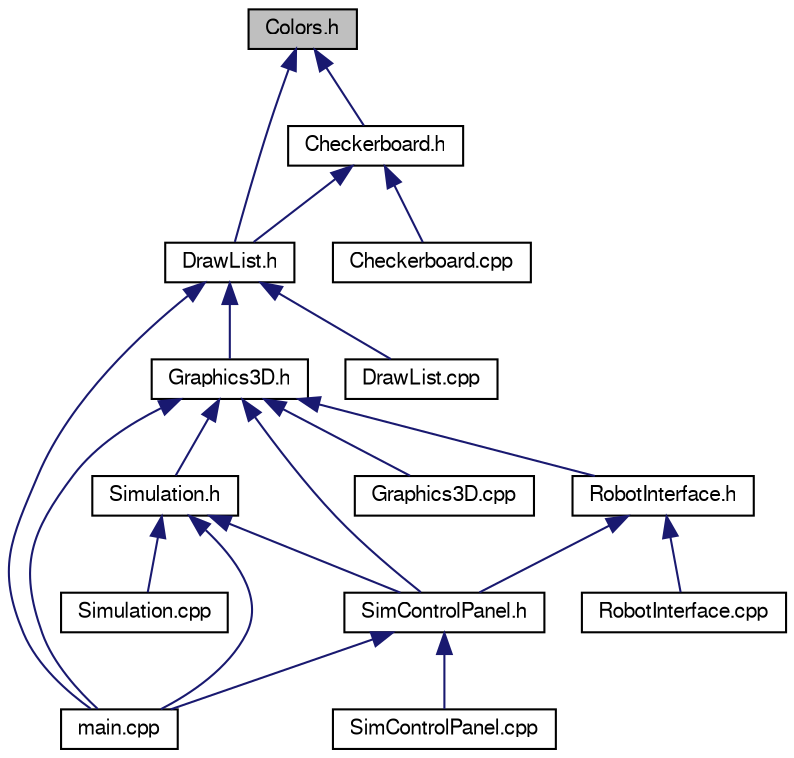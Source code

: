 digraph "Colors.h"
{
  edge [fontname="FreeSans",fontsize="10",labelfontname="FreeSans",labelfontsize="10"];
  node [fontname="FreeSans",fontsize="10",shape=record];
  Node1 [label="Colors.h",height=0.2,width=0.4,color="black", fillcolor="grey75", style="filled", fontcolor="black"];
  Node1 -> Node2 [dir="back",color="midnightblue",fontsize="10",style="solid",fontname="FreeSans"];
  Node2 [label="Checkerboard.h",height=0.2,width=0.4,color="black", fillcolor="white", style="filled",URL="$dd/ddf/_checkerboard_8h.html"];
  Node2 -> Node3 [dir="back",color="midnightblue",fontsize="10",style="solid",fontname="FreeSans"];
  Node3 [label="DrawList.h",height=0.2,width=0.4,color="black", fillcolor="white", style="filled",URL="$df/d65/_draw_list_8h.html",tooltip="Data structure to store robot model to be drawn. "];
  Node3 -> Node4 [dir="back",color="midnightblue",fontsize="10",style="solid",fontname="FreeSans"];
  Node4 [label="Graphics3D.h",height=0.2,width=0.4,color="black", fillcolor="white", style="filled",URL="$d2/de7/_graphics3_d_8h.html",tooltip="Visualizer window for simulator. "];
  Node4 -> Node5 [dir="back",color="midnightblue",fontsize="10",style="solid",fontname="FreeSans"];
  Node5 [label="RobotInterface.h",height=0.2,width=0.4,color="black", fillcolor="white", style="filled",URL="$d4/df6/_robot_interface_8h.html",tooltip="Interface between simulator and hardware using LCM. "];
  Node5 -> Node6 [dir="back",color="midnightblue",fontsize="10",style="solid",fontname="FreeSans"];
  Node6 [label="SimControlPanel.h",height=0.2,width=0.4,color="black", fillcolor="white", style="filled",URL="$d7/dab/_sim_control_panel_8h.html",tooltip="QT gui for the simulator. "];
  Node6 -> Node7 [dir="back",color="midnightblue",fontsize="10",style="solid",fontname="FreeSans"];
  Node7 [label="main.cpp",height=0.2,width=0.4,color="black", fillcolor="white", style="filled",URL="$df/d0a/main_8cpp.html",tooltip="Main Function for the robot program. "];
  Node6 -> Node8 [dir="back",color="midnightblue",fontsize="10",style="solid",fontname="FreeSans"];
  Node8 [label="SimControlPanel.cpp",height=0.2,width=0.4,color="black", fillcolor="white", style="filled",URL="$d8/dcd/_sim_control_panel_8cpp.html"];
  Node5 -> Node9 [dir="back",color="midnightblue",fontsize="10",style="solid",fontname="FreeSans"];
  Node9 [label="RobotInterface.cpp",height=0.2,width=0.4,color="black", fillcolor="white", style="filled",URL="$dd/d4a/_robot_interface_8cpp.html"];
  Node4 -> Node6 [dir="back",color="midnightblue",fontsize="10",style="solid",fontname="FreeSans"];
  Node4 -> Node10 [dir="back",color="midnightblue",fontsize="10",style="solid",fontname="FreeSans"];
  Node10 [label="Simulation.h",height=0.2,width=0.4,color="black", fillcolor="white", style="filled",URL="$d2/ded/_simulation_8h.html",tooltip="Main simulation class. "];
  Node10 -> Node6 [dir="back",color="midnightblue",fontsize="10",style="solid",fontname="FreeSans"];
  Node10 -> Node7 [dir="back",color="midnightblue",fontsize="10",style="solid",fontname="FreeSans"];
  Node10 -> Node11 [dir="back",color="midnightblue",fontsize="10",style="solid",fontname="FreeSans"];
  Node11 [label="Simulation.cpp",height=0.2,width=0.4,color="black", fillcolor="white", style="filled",URL="$db/d98/_simulation_8cpp.html"];
  Node4 -> Node12 [dir="back",color="midnightblue",fontsize="10",style="solid",fontname="FreeSans"];
  Node12 [label="Graphics3D.cpp",height=0.2,width=0.4,color="black", fillcolor="white", style="filled",URL="$d7/d90/_graphics3_d_8cpp.html",tooltip="Visualizer window for simulator. "];
  Node4 -> Node7 [dir="back",color="midnightblue",fontsize="10",style="solid",fontname="FreeSans"];
  Node3 -> Node13 [dir="back",color="midnightblue",fontsize="10",style="solid",fontname="FreeSans"];
  Node13 [label="DrawList.cpp",height=0.2,width=0.4,color="black", fillcolor="white", style="filled",URL="$d1/d8b/_draw_list_8cpp.html",tooltip="Data structure to store robot model to be drawn. "];
  Node3 -> Node7 [dir="back",color="midnightblue",fontsize="10",style="solid",fontname="FreeSans"];
  Node2 -> Node14 [dir="back",color="midnightblue",fontsize="10",style="solid",fontname="FreeSans"];
  Node14 [label="Checkerboard.cpp",height=0.2,width=0.4,color="black", fillcolor="white", style="filled",URL="$d3/dfd/_checkerboard_8cpp.html",tooltip="3D Plane with Checkerboard Pattern "];
  Node1 -> Node3 [dir="back",color="midnightblue",fontsize="10",style="solid",fontname="FreeSans"];
}

